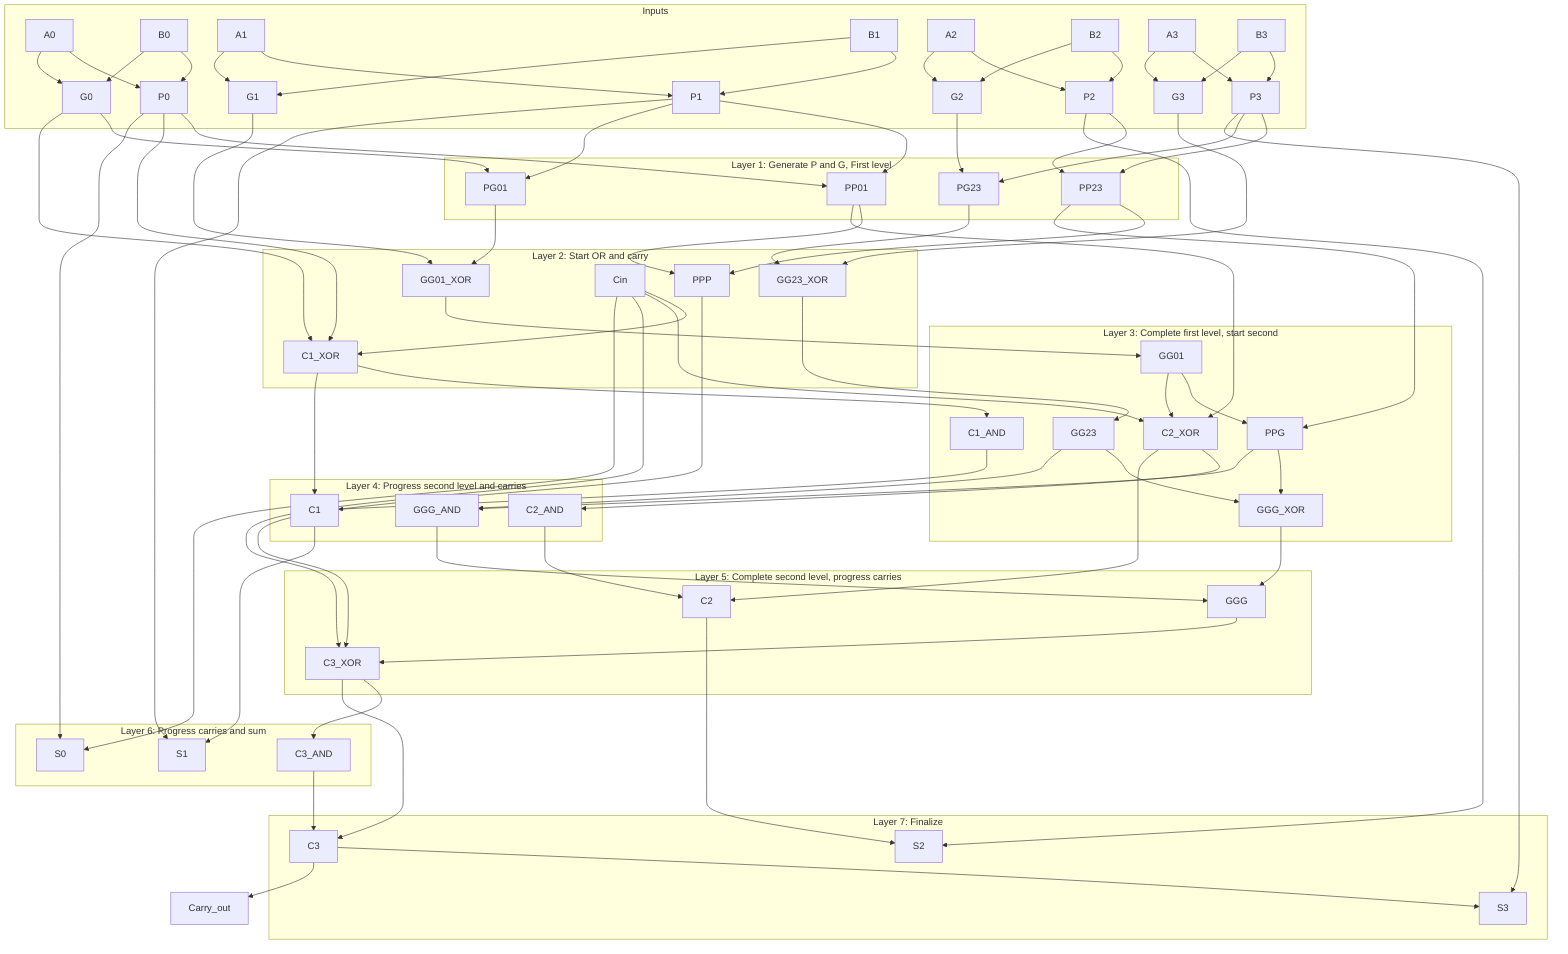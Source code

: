 graph TD
    subgraph Inputs
        A0 & B0 --> L1P0 & L1G0
        A1 & B1 --> L1P1 & L1G1
        A2 & B2 --> L1P2 & L1G2
        A3 & B3 --> L1P3 & L1G3
    end

    subgraph "Layer 1: Generate P and G, First level"
        L1P0[P0] & L1G0[G0]
        L1P1[P1] & L1G1[G1]
        L1P2[P2] & L1G2[G2]
        L1P3[P3] & L1G3[G3]
        L1P0 & L1P1 --> L1PP01[PP01]
        L1P2 & L1P3 --> L1PP23[PP23]
        L1P1 & L1G0 --> L1PG01[PG01]
        L1P3 & L1G2 --> L1PG23[PG23]
    end

    subgraph "Layer 2: Start OR and carry"
        L1G1 & L1PG01 --> L2GG01X[GG01_XOR]
        L1G3 & L1PG23 --> L2GG23X[GG23_XOR]
        L1PP01 & L1PP23 --> L2PPP[PPP]
        L1G0 & L1P0 & Cin --> L2C1X[C1_XOR]
    end

    subgraph "Layer 3: Complete first level, start second"
        L2GG01X --> L3GG01[GG01]
        L2GG23X --> L3GG23[GG23]
        L1PP23 & L3GG01 --> L3PPG[PPG]
        L3GG23 & L3PPG --> L3GGGX[GGG_XOR]
        L2C1X --> L3C1A[C1_AND]
        L3GG01 & L1PP01 & Cin --> L3C2X[C2_XOR]
    end

    subgraph "Layer 4: Progress second level and carries"
        L3GG23 & L3PPG --> L4GGGA[GGG_AND]
        L3C1A & L2C1X --> L4C1[C1]
        L3C2X --> L4C2A[C2_AND]
    end

    subgraph "Layer 5: Complete second level, progress carries"
        L3GGGX & L4GGGA --> L5GGG[GGG]
        L3C2X & L4C2A --> L5C2[C2]
        L5GGG & L2PPP & Cin --> L5C3X[C3_XOR]
    end

    subgraph "Layer 6: Progress carries and sum"
        L5C3X --> L6C3A[C3_AND]
        L1P0 & Cin --> L6S0[S0]
        L1P1 & L4C1 --> L6S1[S1]
    end

    subgraph "Layer 7: Finalize"
        L5C3X & L6C3A --> L7C3[C3]
        L1P2 & L5C2 --> L7S2[S2]
        L1P3 & L7C3 --> L7S3[S3]
    end

    L7C3 --> Cout[Carry_out]